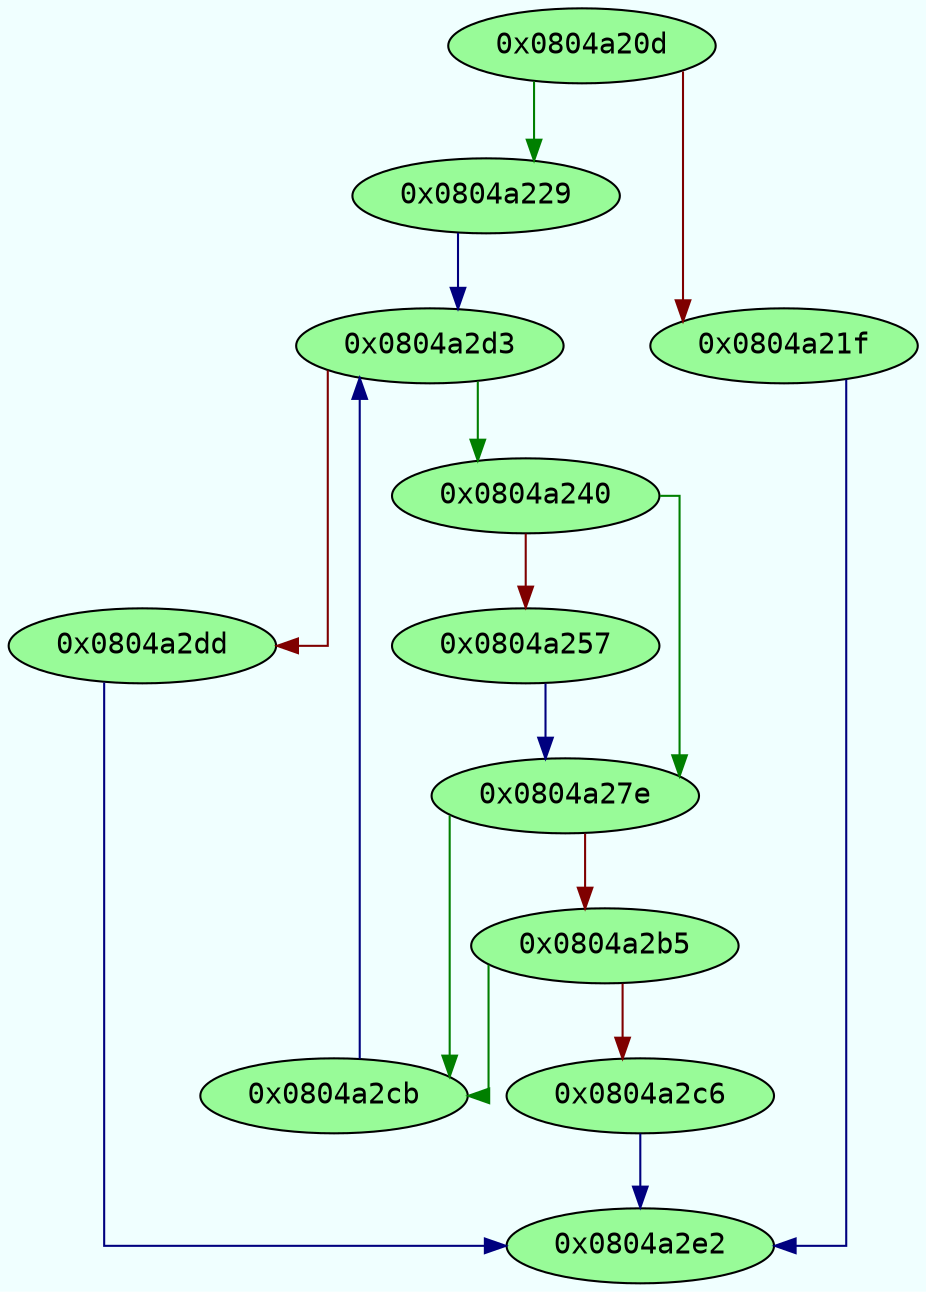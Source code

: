 digraph code {
	graph [bgcolor=azure fontsize=8 fontname="Courier" splines="ortho"];
	node [fillcolor=gray style=filled];
	edge [arrowhead="normal"];
	"0x0804a20d" -> "0x0804a229" [color="#007f00"];
	"0x0804a20d" -> "0x0804a21f" [color="#7f0000"];
	"0x0804a20d" [URL="sym.find_lookup/0x0804a20d", fillcolor="palegreen",color="black", fontname="Courier",label="0x0804a20d"]
	"0x0804a21f" -> "0x0804a2e2" [color="#00007f"];
	"0x0804a21f" [URL="sym.find_lookup/0x0804a21f", fillcolor="palegreen",color="black", fontname="Courier",label="0x0804a21f"]
	"0x0804a229" -> "0x0804a2d3" [color="#00007f"];
	"0x0804a229" [URL="sym.find_lookup/0x0804a229", fillcolor="palegreen",color="black", fontname="Courier",label="0x0804a229"]
	"0x0804a240" -> "0x0804a27e" [color="#007f00"];
	"0x0804a240" -> "0x0804a257" [color="#7f0000"];
	"0x0804a240" [URL="sym.find_lookup/0x0804a240", fillcolor="palegreen",color="black", fontname="Courier",label="0x0804a240"]
	"0x0804a257" -> "0x0804a27e" [color="#00007f"];
	"0x0804a257" [URL="sym.find_lookup/0x0804a257", fillcolor="palegreen",color="black", fontname="Courier",label="0x0804a257"]
	"0x0804a27e" -> "0x0804a2cb" [color="#007f00"];
	"0x0804a27e" -> "0x0804a2b5" [color="#7f0000"];
	"0x0804a27e" [URL="sym.find_lookup/0x0804a27e", fillcolor="palegreen",color="black", fontname="Courier",label="0x0804a27e"]
	"0x0804a2b5" -> "0x0804a2cb" [color="#007f00"];
	"0x0804a2b5" -> "0x0804a2c6" [color="#7f0000"];
	"0x0804a2b5" [URL="sym.find_lookup/0x0804a2b5", fillcolor="palegreen",color="black", fontname="Courier",label="0x0804a2b5"]
	"0x0804a2c6" -> "0x0804a2e2" [color="#00007f"];
	"0x0804a2c6" [URL="sym.find_lookup/0x0804a2c6", fillcolor="palegreen",color="black", fontname="Courier",label="0x0804a2c6"]
	"0x0804a2cb" -> "0x0804a2d3" [color="#00007f"];
	"0x0804a2cb" [URL="sym.find_lookup/0x0804a2cb", fillcolor="palegreen",color="black", fontname="Courier",label="0x0804a2cb"]
	"0x0804a2d3" -> "0x0804a240" [color="#007f00"];
	"0x0804a2d3" -> "0x0804a2dd" [color="#7f0000"];
	"0x0804a2d3" [URL="sym.find_lookup/0x0804a2d3", fillcolor="palegreen",color="black", fontname="Courier",label="0x0804a2d3"]
	"0x0804a2dd" -> "0x0804a2e2" [color="#00007f"];
	"0x0804a2dd" [URL="sym.find_lookup/0x0804a2dd", fillcolor="palegreen",color="black", fontname="Courier",label="0x0804a2dd"]
	"0x0804a2e2" [URL="sym.find_lookup/0x0804a2e2", fillcolor="palegreen",color="black", fontname="Courier",label="0x0804a2e2"]
}
